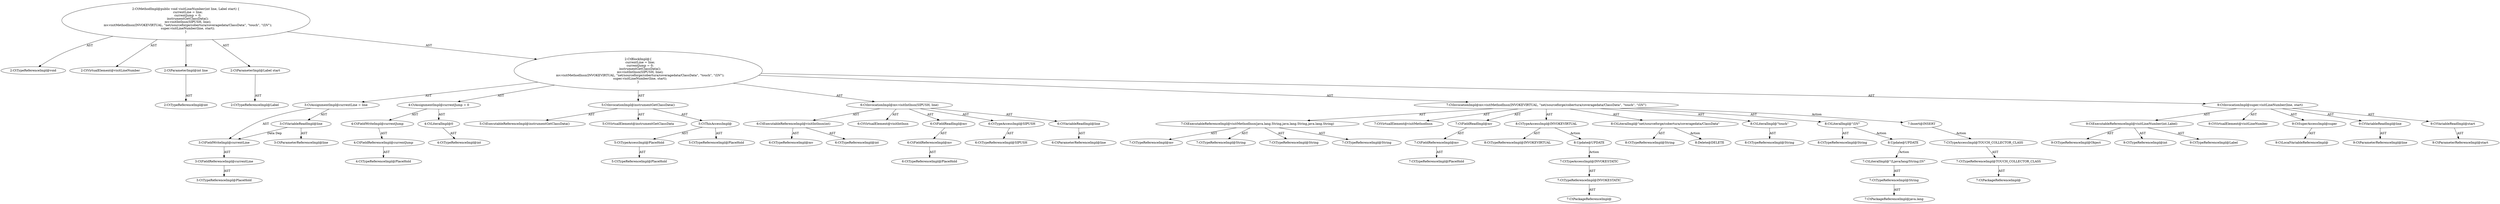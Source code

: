 digraph "visitLineNumber#?,int,Label" {
0 [label="2:CtTypeReferenceImpl@void" shape=ellipse]
1 [label="2:CtVirtualElement@visitLineNumber" shape=ellipse]
2 [label="2:CtParameterImpl@int line" shape=ellipse]
3 [label="2:CtTypeReferenceImpl@int" shape=ellipse]
4 [label="2:CtParameterImpl@Label start" shape=ellipse]
5 [label="2:CtTypeReferenceImpl@Label" shape=ellipse]
6 [label="3:CtFieldReferenceImpl@currentLine" shape=ellipse]
7 [label="3:CtTypeReferenceImpl@PlaceHold" shape=ellipse]
8 [label="3:CtFieldWriteImpl@currentLine" shape=ellipse]
9 [label="3:CtVariableReadImpl@line" shape=ellipse]
10 [label="3:CtParameterReferenceImpl@line" shape=ellipse]
11 [label="3:CtAssignmentImpl@currentLine = line" shape=ellipse]
12 [label="4:CtFieldReferenceImpl@currentJump" shape=ellipse]
13 [label="4:CtTypeReferenceImpl@PlaceHold" shape=ellipse]
14 [label="4:CtFieldWriteImpl@currentJump" shape=ellipse]
15 [label="4:CtLiteralImpl@0" shape=ellipse]
16 [label="4:CtTypeReferenceImpl@int" shape=ellipse]
17 [label="4:CtAssignmentImpl@currentJump = 0" shape=ellipse]
18 [label="5:CtExecutableReferenceImpl@instrumentGetClassData()" shape=ellipse]
19 [label="5:CtVirtualElement@instrumentGetClassData" shape=ellipse]
20 [label="5:CtTypeAccessImpl@PlaceHold" shape=ellipse]
21 [label="5:CtTypeReferenceImpl@PlaceHold" shape=ellipse]
22 [label="5:CtThisAccessImpl@" shape=ellipse]
23 [label="5:CtTypeReferenceImpl@PlaceHold" shape=ellipse]
24 [label="5:CtInvocationImpl@instrumentGetClassData()" shape=ellipse]
25 [label="6:CtExecutableReferenceImpl@visitIntInsn(int)" shape=ellipse]
26 [label="6:CtTypeReferenceImpl@mv" shape=ellipse]
27 [label="6:CtTypeReferenceImpl@int" shape=ellipse]
28 [label="6:CtVirtualElement@visitIntInsn" shape=ellipse]
29 [label="6:CtFieldReferenceImpl@mv" shape=ellipse]
30 [label="6:CtTypeReferenceImpl@PlaceHold" shape=ellipse]
31 [label="6:CtFieldReadImpl@mv" shape=ellipse]
32 [label="6:CtTypeAccessImpl@SIPUSH" shape=ellipse]
33 [label="6:CtTypeReferenceImpl@SIPUSH" shape=ellipse]
34 [label="6:CtVariableReadImpl@line" shape=ellipse]
35 [label="6:CtParameterReferenceImpl@line" shape=ellipse]
36 [label="6:CtInvocationImpl@mv.visitIntInsn(SIPUSH, line)" shape=ellipse]
37 [label="7:CtExecutableReferenceImpl@visitMethodInsn(java.lang.String,java.lang.String,java.lang.String)" shape=ellipse]
38 [label="7:CtTypeReferenceImpl@mv" shape=ellipse]
39 [label="7:CtTypeReferenceImpl@String" shape=ellipse]
40 [label="7:CtTypeReferenceImpl@String" shape=ellipse]
41 [label="7:CtTypeReferenceImpl@String" shape=ellipse]
42 [label="7:CtVirtualElement@visitMethodInsn" shape=ellipse]
43 [label="7:CtFieldReferenceImpl@mv" shape=ellipse]
44 [label="7:CtTypeReferenceImpl@PlaceHold" shape=ellipse]
45 [label="7:CtFieldReadImpl@mv" shape=ellipse]
46 [label="8:CtTypeAccessImpl@INVOKEVIRTUAL" shape=ellipse]
47 [label="8:CtTypeReferenceImpl@INVOKEVIRTUAL" shape=ellipse]
48 [label="8:CtLiteralImpl@\"net/sourceforge/cobertura/coveragedata/ClassData\"" shape=ellipse]
49 [label="8:CtTypeReferenceImpl@String" shape=ellipse]
50 [label="8:CtLiteralImpl@\"touch\"" shape=ellipse]
51 [label="8:CtTypeReferenceImpl@String" shape=ellipse]
52 [label="8:CtLiteralImpl@\"(I)V\"" shape=ellipse]
53 [label="8:CtTypeReferenceImpl@String" shape=ellipse]
54 [label="7:CtInvocationImpl@mv.visitMethodInsn(INVOKEVIRTUAL, \"net/sourceforge/cobertura/coveragedata/ClassData\", \"touch\", \"(I)V\")" shape=ellipse]
55 [label="9:CtExecutableReferenceImpl@visitLineNumber(int,Label)" shape=ellipse]
56 [label="9:CtTypeReferenceImpl@Object" shape=ellipse]
57 [label="9:CtTypeReferenceImpl@int" shape=ellipse]
58 [label="9:CtTypeReferenceImpl@Label" shape=ellipse]
59 [label="9:CtVirtualElement@visitLineNumber" shape=ellipse]
60 [label="9:CtSuperAccessImpl@super" shape=ellipse]
61 [label="9:CtLocalVariableReferenceImpl@" shape=ellipse]
62 [label="9:CtVariableReadImpl@line" shape=ellipse]
63 [label="9:CtParameterReferenceImpl@line" shape=ellipse]
64 [label="9:CtVariableReadImpl@start" shape=ellipse]
65 [label="9:CtParameterReferenceImpl@start" shape=ellipse]
66 [label="9:CtInvocationImpl@super.visitLineNumber(line, start)" shape=ellipse]
67 [label="2:CtBlockImpl@\{
    currentLine = line;
    currentJump = 0;
    instrumentGetClassData();
    mv.visitIntInsn(SIPUSH, line);
    mv.visitMethodInsn(INVOKEVIRTUAL, \"net/sourceforge/cobertura/coveragedata/ClassData\", \"touch\", \"(I)V\");
    super.visitLineNumber(line, start);
\}" shape=ellipse]
68 [label="2:CtMethodImpl@public void visitLineNumber(int line, Label start) \{
    currentLine = line;
    currentJump = 0;
    instrumentGetClassData();
    mv.visitIntInsn(SIPUSH, line);
    mv.visitMethodInsn(INVOKEVIRTUAL, \"net/sourceforge/cobertura/coveragedata/ClassData\", \"touch\", \"(I)V\");
    super.visitLineNumber(line, start);
\}" shape=ellipse]
69 [label="8:Update@UPDATE" shape=ellipse]
70 [label="7:CtPackageReferenceImpl@" shape=ellipse]
71 [label="7:CtTypeReferenceImpl@INVOKESTATIC" shape=ellipse]
72 [label="7:CtTypeAccessImpl@INVOKESTATIC" shape=ellipse]
73 [label="8:Update@UPDATE" shape=ellipse]
74 [label="7:CtPackageReferenceImpl@java.lang" shape=ellipse]
75 [label="7:CtTypeReferenceImpl@String" shape=ellipse]
76 [label="7:CtLiteralImpl@\"(Ljava/lang/String;I)V\"" shape=ellipse]
77 [label="8:Delete@DELETE" shape=ellipse]
78 [label="7:Insert@INSERT" shape=ellipse]
79 [label="7:CtPackageReferenceImpl@" shape=ellipse]
80 [label="7:CtTypeReferenceImpl@TOUCH_COLLECTOR_CLASS" shape=ellipse]
81 [label="7:CtTypeAccessImpl@TOUCH_COLLECTOR_CLASS" shape=ellipse]
2 -> 3 [label="AST"];
4 -> 5 [label="AST"];
6 -> 7 [label="AST"];
8 -> 6 [label="AST"];
9 -> 10 [label="AST"];
9 -> 8 [label="Data Dep"];
11 -> 8 [label="AST"];
11 -> 9 [label="AST"];
12 -> 13 [label="AST"];
14 -> 12 [label="AST"];
15 -> 16 [label="AST"];
17 -> 14 [label="AST"];
17 -> 15 [label="AST"];
20 -> 21 [label="AST"];
22 -> 23 [label="AST"];
22 -> 20 [label="AST"];
24 -> 19 [label="AST"];
24 -> 22 [label="AST"];
24 -> 18 [label="AST"];
25 -> 26 [label="AST"];
25 -> 27 [label="AST"];
29 -> 30 [label="AST"];
31 -> 29 [label="AST"];
32 -> 33 [label="AST"];
34 -> 35 [label="AST"];
36 -> 28 [label="AST"];
36 -> 31 [label="AST"];
36 -> 25 [label="AST"];
36 -> 32 [label="AST"];
36 -> 34 [label="AST"];
37 -> 38 [label="AST"];
37 -> 39 [label="AST"];
37 -> 40 [label="AST"];
37 -> 41 [label="AST"];
43 -> 44 [label="AST"];
45 -> 43 [label="AST"];
46 -> 47 [label="AST"];
46 -> 69 [label="Action"];
48 -> 49 [label="AST"];
48 -> 77 [label="Action"];
50 -> 51 [label="AST"];
52 -> 53 [label="AST"];
52 -> 73 [label="Action"];
54 -> 42 [label="AST"];
54 -> 45 [label="AST"];
54 -> 37 [label="AST"];
54 -> 46 [label="AST"];
54 -> 48 [label="AST"];
54 -> 50 [label="AST"];
54 -> 52 [label="AST"];
54 -> 78 [label="Action"];
55 -> 56 [label="AST"];
55 -> 57 [label="AST"];
55 -> 58 [label="AST"];
60 -> 61 [label="AST"];
62 -> 63 [label="AST"];
64 -> 65 [label="AST"];
66 -> 59 [label="AST"];
66 -> 60 [label="AST"];
66 -> 55 [label="AST"];
66 -> 62 [label="AST"];
66 -> 64 [label="AST"];
67 -> 11 [label="AST"];
67 -> 17 [label="AST"];
67 -> 24 [label="AST"];
67 -> 36 [label="AST"];
67 -> 54 [label="AST"];
67 -> 66 [label="AST"];
68 -> 1 [label="AST"];
68 -> 0 [label="AST"];
68 -> 2 [label="AST"];
68 -> 4 [label="AST"];
68 -> 67 [label="AST"];
69 -> 72 [label="Action"];
71 -> 70 [label="AST"];
72 -> 71 [label="AST"];
73 -> 76 [label="Action"];
75 -> 74 [label="AST"];
76 -> 75 [label="AST"];
78 -> 81 [label="Action"];
80 -> 79 [label="AST"];
81 -> 80 [label="AST"];
}